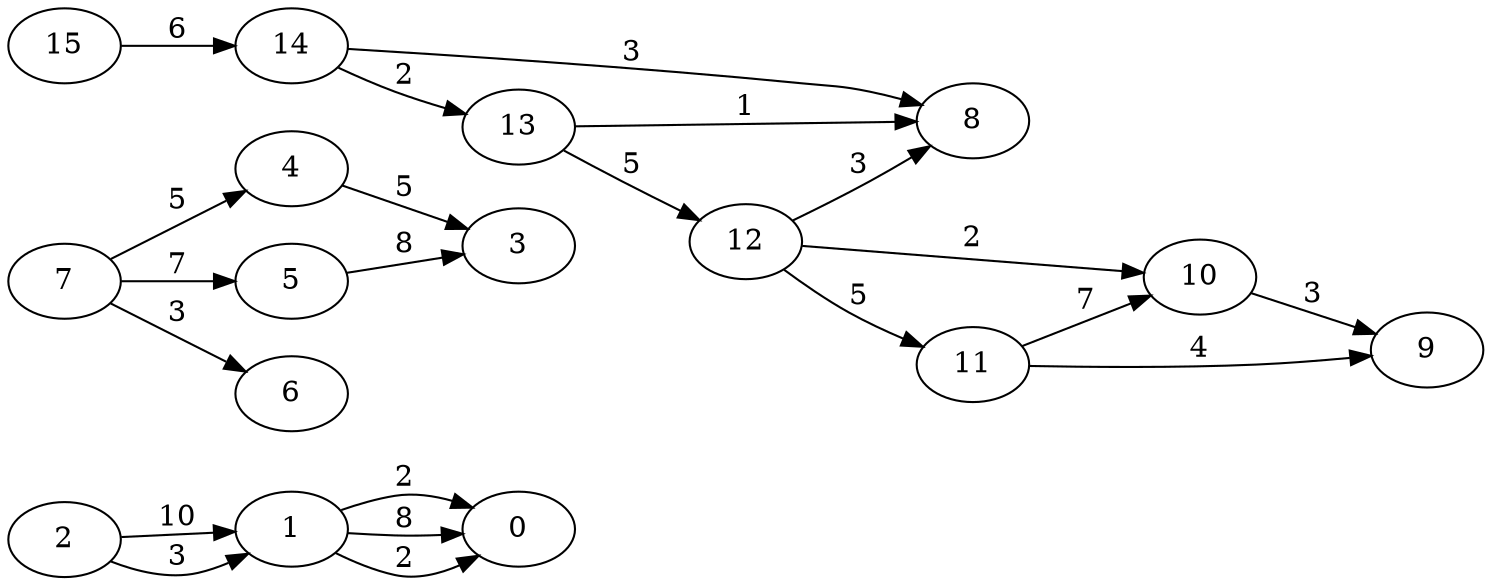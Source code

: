 digraph G {
ranksep = "equally";
rankdir = LR;
{rank = same; 0; };
{rank = same; 1; };
{rank = same; };
{rank = same; 2; };
{rank = same; };
{rank = same; 3; };
{rank = same; 4; };
{rank = same; };
{rank = same; 5; };
{rank = same; };
{rank = same; 6; };
{rank = same; 7; };
{rank = same; };
{rank = same; 8; };
{rank = same; 9; };
{rank = same; 10; };
{rank = same; };
{rank = same; 11; };
{rank = same; };
{rank = same; 12; };
{rank = same; };
{rank = same; 13; };
{rank = same; };
{rank = same; 14; };
{rank = same; };
{rank = same; 15; };
{rank = same; };
0
1->0[label="2"];
1->0[label="8"];
1->0[label="2"];
2->1[label="10"];
2->1[label="3"];
3
4->3[label="5"];
5->3[label="8"];
6
7->4[label="5"];
7->5[label="7"];
7->6[label="3"];
8
9
10->9[label="3"];
11->9[label="4"];
11->10[label="7"];
12->8[label="3"];
12->10[label="2"];
12->11[label="5"];
13->12[label="5"];
13->8[label="1"];
14->13[label="2"];
14->8[label="3"];
15->14[label="6"];
}
